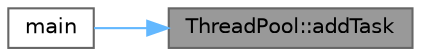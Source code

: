 digraph "ThreadPool::addTask"
{
 // LATEX_PDF_SIZE
  bgcolor="transparent";
  edge [fontname=Helvetica,fontsize=10,labelfontname=Helvetica,labelfontsize=10];
  node [fontname=Helvetica,fontsize=10,shape=box,height=0.2,width=0.4];
  rankdir="RL";
  Node1 [id="Node000001",label="ThreadPool::addTask",height=0.2,width=0.4,color="gray40", fillcolor="grey60", style="filled", fontcolor="black",tooltip="尝试向任务队列中加入任务"];
  Node1 -> Node2 [id="edge1_Node000001_Node000002",dir="back",color="steelblue1",style="solid",tooltip=" "];
  Node2 [id="Node000002",label="main",height=0.2,width=0.4,color="grey40", fillcolor="white", style="filled",URL="$_source_8cpp.html#ae66f6b31b5ad750f1fe042a706a4e3d4",tooltip=" "];
}
